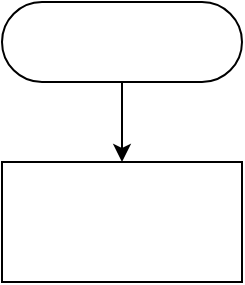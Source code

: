 <mxfile>
    <diagram id="HkX-zMMndxBuOGfBUlcP" name="Page-1">
        <mxGraphModel dx="477" dy="795" grid="1" gridSize="10" guides="1" tooltips="1" connect="1" arrows="1" fold="1" page="1" pageScale="1" pageWidth="850" pageHeight="1100" math="0" shadow="0">
            <root>
                <mxCell id="0"/>
                <mxCell id="1" parent="0"/>
                <mxCell id="2" value="" style="rounded=0;whiteSpace=wrap;html=1;" vertex="1" parent="1">
                    <mxGeometry x="200" y="120" width="120" height="60" as="geometry"/>
                </mxCell>
                <mxCell id="4" value="" style="edgeStyle=none;html=1;" edge="1" parent="1" source="3" target="2">
                    <mxGeometry relative="1" as="geometry"/>
                </mxCell>
                <mxCell id="3" value="" style="rounded=1;whiteSpace=wrap;html=1;arcSize=50;" vertex="1" parent="1">
                    <mxGeometry x="200" y="40" width="120" height="40" as="geometry"/>
                </mxCell>
            </root>
        </mxGraphModel>
    </diagram>
</mxfile>